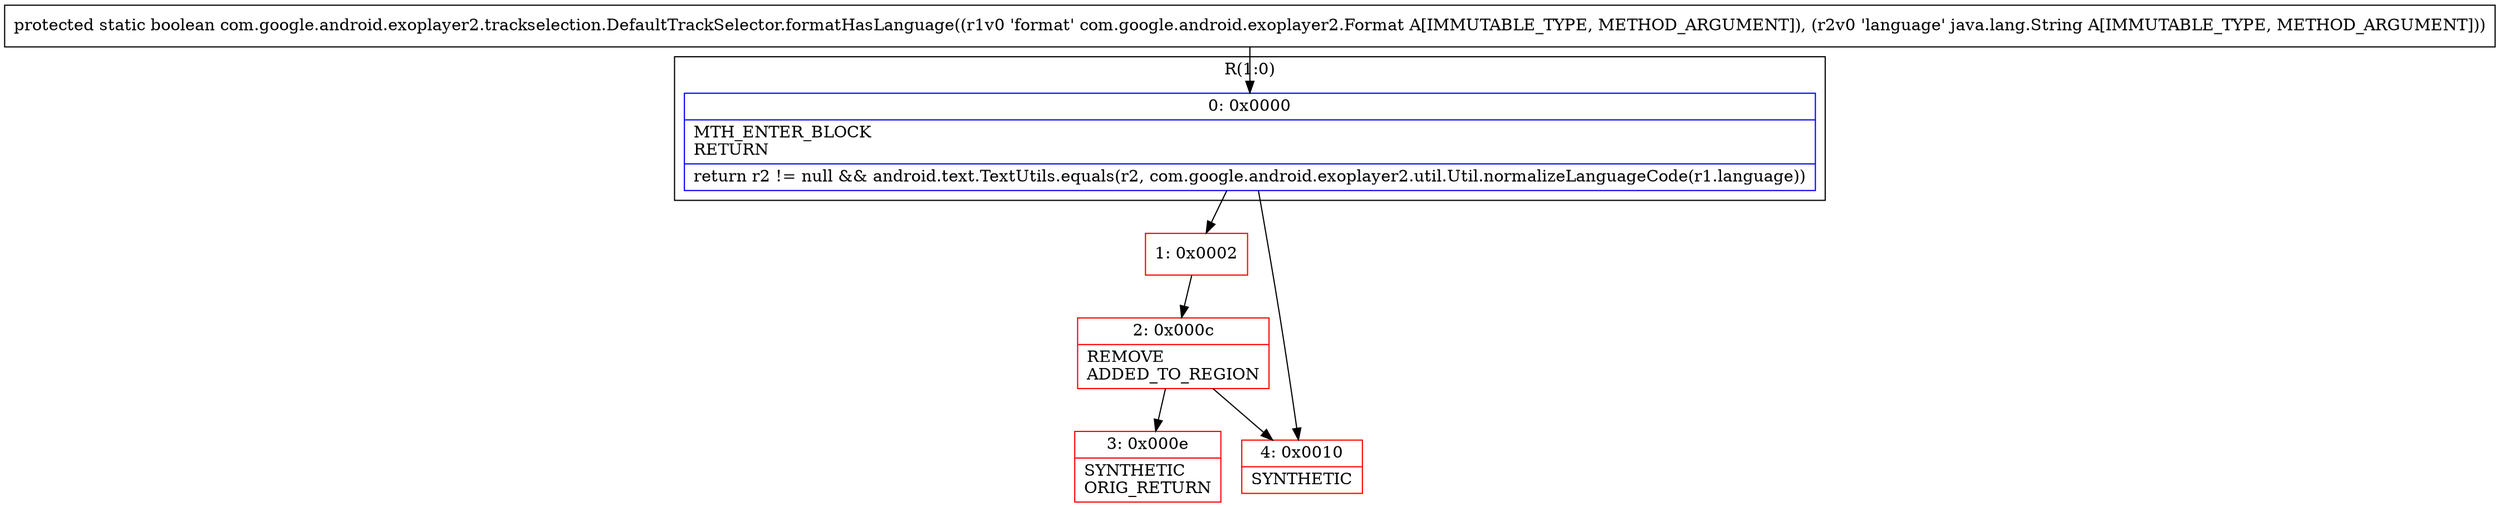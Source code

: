 digraph "CFG forcom.google.android.exoplayer2.trackselection.DefaultTrackSelector.formatHasLanguage(Lcom\/google\/android\/exoplayer2\/Format;Ljava\/lang\/String;)Z" {
subgraph cluster_Region_807543077 {
label = "R(1:0)";
node [shape=record,color=blue];
Node_0 [shape=record,label="{0\:\ 0x0000|MTH_ENTER_BLOCK\lRETURN\l|return r2 != null && android.text.TextUtils.equals(r2, com.google.android.exoplayer2.util.Util.normalizeLanguageCode(r1.language))\l}"];
}
Node_1 [shape=record,color=red,label="{1\:\ 0x0002}"];
Node_2 [shape=record,color=red,label="{2\:\ 0x000c|REMOVE\lADDED_TO_REGION\l}"];
Node_3 [shape=record,color=red,label="{3\:\ 0x000e|SYNTHETIC\lORIG_RETURN\l}"];
Node_4 [shape=record,color=red,label="{4\:\ 0x0010|SYNTHETIC\l}"];
MethodNode[shape=record,label="{protected static boolean com.google.android.exoplayer2.trackselection.DefaultTrackSelector.formatHasLanguage((r1v0 'format' com.google.android.exoplayer2.Format A[IMMUTABLE_TYPE, METHOD_ARGUMENT]), (r2v0 'language' java.lang.String A[IMMUTABLE_TYPE, METHOD_ARGUMENT])) }"];
MethodNode -> Node_0;
Node_0 -> Node_1;
Node_0 -> Node_4;
Node_1 -> Node_2;
Node_2 -> Node_3;
Node_2 -> Node_4;
}


